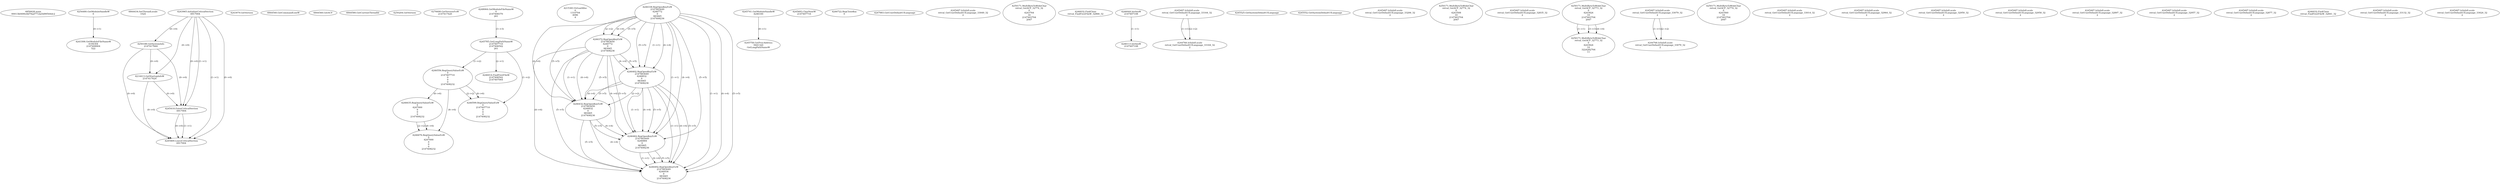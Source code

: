 // Global SCDG with merge call
digraph {
	0 [label="6850628.main
00013b0490c8d79ad771da5d99544dc2"]
	1 [label="4254480.GetModuleHandleW
0"]
	2 [label="6844434.SetThreadLocale
1024"]
	3 [label="4243965.InitializeCriticalSection
6917004"]
	4 [label="4243979.GetVersion
"]
	5 [label="4250188.GetSystemInfo
2147417660"]
	3 -> 5 [label="(0-->0)"]
	6 [label="6844540.GetCommandLineW
"]
	7 [label="4214413.GetStartupInfoW
2147417624"]
	3 -> 7 [label="(0-->0)"]
	5 -> 7 [label="(0-->0)"]
	8 [label="6844560.GetACP
"]
	9 [label="6844580.GetCurrentThreadId
"]
	10 [label="4250204.GetVersion
"]
	11 [label="4276690.GetVersionExW
2147417420"]
	12 [label="4243306.GetModuleFileNameW
4194304
2147408904
522"]
	1 -> 12 [label="(0-->1)"]
	13 [label="4248064.GetModuleFileNameW
0
2147408370
261"]
	14 [label="4215383.VirtualAlloc
0
1310704
4096
4"]
	15 [label="4246338.RegOpenKeyExW
2147483649
4246772
0
983065
2147408236"]
	16 [label="4245741.GetModuleHandleW
4246160"]
	17 [label="4245758.GetProcAddress
9441320
GetLongPathNameW"]
	16 -> 17 [label="(0-->1)"]
	18 [label="4245785.GetLongPathNameW
2147407710
2147406542
261"]
	13 -> 18 [label="(3-->3)"]
	19 [label="4245683.CharNextW
2147407716"]
	20 [label="4246556.RegQueryValueExW
0
2147407710
0
0
0
2147408232"]
	18 -> 20 [label="(1-->2)"]
	21 [label="4246635.RegQueryValueExW
0
4247000
0
0
0
2147408232"]
	20 -> 21 [label="(6-->6)"]
	22 [label="4246722.RegCloseKey
0"]
	23 [label="4247883.GetUserDefaultUILanguage
"]
	24 [label="4245418.EnterCriticalSection
6917004"]
	3 -> 24 [label="(1-->1)"]
	3 -> 24 [label="(0-->0)"]
	5 -> 24 [label="(0-->0)"]
	7 -> 24 [label="(0-->0)"]
	25 [label="4245469.LeaveCriticalSection
6917004"]
	3 -> 25 [label="(1-->1)"]
	24 -> 25 [label="(1-->1)"]
	3 -> 25 [label="(0-->0)"]
	5 -> 25 [label="(0-->0)"]
	7 -> 25 [label="(0-->0)"]
	24 -> 25 [label="(0-->0)"]
	26 [label="4245487.IsValidLocale
retval_GetUserDefaultUILanguage_33049_32
2"]
	27 [label="4250171.MultiByteToWideChar
retval_GetACP_32774_32
0
4243764
16
2147403704
2047"]
	28 [label="4246372.RegOpenKeyExW
2147483650
4246772
0
983065
2147408236"]
	15 -> 28 [label="(2-->2)"]
	15 -> 28 [label="(4-->4)"]
	15 -> 28 [label="(5-->5)"]
	29 [label="4246014.FindFirstFileW
2147406542
2147407064"]
	18 -> 29 [label="(2-->1)"]
	30 [label="4246032.FindClose
retval_FindFirstFileW_32866_32"]
	31 [label="4246044.lstrlenW
2147407108"]
	32 [label="4246113.lstrlenW
2147407108"]
	31 -> 32 [label="(1-->1)"]
	33 [label="4245487.IsValidLocale
retval_GetUserDefaultUILanguage_33164_32
2"]
	34 [label="4244766.IsValidLocale
retval_GetUserDefaultUILanguage_33164_32
2"]
	33 -> 34 [label="(1-->1)"]
	33 -> 34 [label="(2-->2)"]
	35 [label="4245525.GetSystemDefaultUILanguage
"]
	36 [label="4245552.GetSystemDefaultUILanguage
"]
	37 [label="4246402.RegOpenKeyExW
2147483649
4246832
0
983065
2147408236"]
	15 -> 37 [label="(1-->1)"]
	15 -> 37 [label="(4-->4)"]
	28 -> 37 [label="(4-->4)"]
	15 -> 37 [label="(5-->5)"]
	28 -> 37 [label="(5-->5)"]
	38 [label="4246676.RegQueryValueExW
0
4247000
0
0
0
2147408232"]
	21 -> 38 [label="(2-->2)"]
	20 -> 38 [label="(6-->6)"]
	21 -> 38 [label="(6-->6)"]
	39 [label="4245487.IsValidLocale
retval_GetUserDefaultUILanguage_33206_32
2"]
	40 [label="4250171.MultiByteToWideChar
retval_GetACP_32774_32
0
4243508
10
2147403704
2047"]
	41 [label="4245487.IsValidLocale
retval_GetUserDefaultUILanguage_32835_32
2"]
	42 [label="4250171.MultiByteToWideChar
retval_GetACP_32773_32
0
4243924
10
2147403704
2047"]
	43 [label="4250171.MultiByteToWideChar
retval_GetACP_32773_32
0
4243924
10
3224282764
11"]
	42 -> 43 [label="(1-->1)"]
	42 -> 43 [label="(3-->3)"]
	42 -> 43 [label="(4-->4)"]
	44 [label="4246599.RegQueryValueExW
0
2147407710
0
0
0
2147408232"]
	18 -> 44 [label="(1-->2)"]
	20 -> 44 [label="(2-->2)"]
	20 -> 44 [label="(6-->6)"]
	45 [label="4245487.IsValidLocale
retval_GetUserDefaultUILanguage_33079_32
2"]
	46 [label="4244766.IsValidLocale
retval_GetUserDefaultUILanguage_33079_32
2"]
	45 -> 46 [label="(1-->1)"]
	45 -> 46 [label="(2-->2)"]
	47 [label="4250171.MultiByteToWideChar
retval_GetACP_32774_32
0
4243560
16
2147403704
2047"]
	48 [label="4246432.RegOpenKeyExW
2147483650
4246832
0
983065
2147408236"]
	28 -> 48 [label="(1-->1)"]
	37 -> 48 [label="(2-->2)"]
	15 -> 48 [label="(4-->4)"]
	28 -> 48 [label="(4-->4)"]
	37 -> 48 [label="(4-->4)"]
	15 -> 48 [label="(5-->5)"]
	28 -> 48 [label="(5-->5)"]
	37 -> 48 [label="(5-->5)"]
	49 [label="4246462.RegOpenKeyExW
2147483649
4246884
0
983065
2147408236"]
	15 -> 49 [label="(1-->1)"]
	37 -> 49 [label="(1-->1)"]
	15 -> 49 [label="(4-->4)"]
	28 -> 49 [label="(4-->4)"]
	37 -> 49 [label="(4-->4)"]
	48 -> 49 [label="(4-->4)"]
	15 -> 49 [label="(5-->5)"]
	28 -> 49 [label="(5-->5)"]
	37 -> 49 [label="(5-->5)"]
	48 -> 49 [label="(5-->5)"]
	50 [label="4246492.RegOpenKeyExW
2147483649
4246936
0
983065
2147408236"]
	15 -> 50 [label="(1-->1)"]
	37 -> 50 [label="(1-->1)"]
	49 -> 50 [label="(1-->1)"]
	15 -> 50 [label="(4-->4)"]
	28 -> 50 [label="(4-->4)"]
	37 -> 50 [label="(4-->4)"]
	48 -> 50 [label="(4-->4)"]
	49 -> 50 [label="(4-->4)"]
	15 -> 50 [label="(5-->5)"]
	28 -> 50 [label="(5-->5)"]
	37 -> 50 [label="(5-->5)"]
	48 -> 50 [label="(5-->5)"]
	49 -> 50 [label="(5-->5)"]
	51 [label="4245487.IsValidLocale
retval_GetUserDefaultUILanguage_33014_32
2"]
	52 [label="4245487.IsValidLocale
retval_GetUserDefaultUILanguage_32964_32
2"]
	53 [label="4245487.IsValidLocale
retval_GetUserDefaultUILanguage_32950_32
2"]
	54 [label="4245487.IsValidLocale
retval_GetUserDefaultUILanguage_32958_32
2"]
	55 [label="4245487.IsValidLocale
retval_GetUserDefaultUILanguage_32897_32
2"]
	56 [label="4245487.IsValidLocale
retval_GetUserDefaultUILanguage_32957_32
2"]
	57 [label="4245487.IsValidLocale
retval_GetUserDefaultUILanguage_32877_32
2"]
	58 [label="4246032.FindClose
retval_FindFirstFileW_32841_32"]
	59 [label="4245487.IsValidLocale
retval_GetUserDefaultUILanguage_33132_32
2"]
	60 [label="4245487.IsValidLocale
retval_GetUserDefaultUILanguage_33024_32
2"]
}
